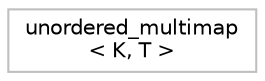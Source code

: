 digraph "Graphical Class Hierarchy"
{
 // LATEX_PDF_SIZE
  edge [fontname="Helvetica",fontsize="10",labelfontname="Helvetica",labelfontsize="10"];
  node [fontname="Helvetica",fontsize="10",shape=record];
  rankdir="LR";
  Node0 [label="unordered_multimap\l\< K, T \>",height=0.2,width=0.4,color="grey75", fillcolor="white", style="filled",tooltip="STL class."];
}
